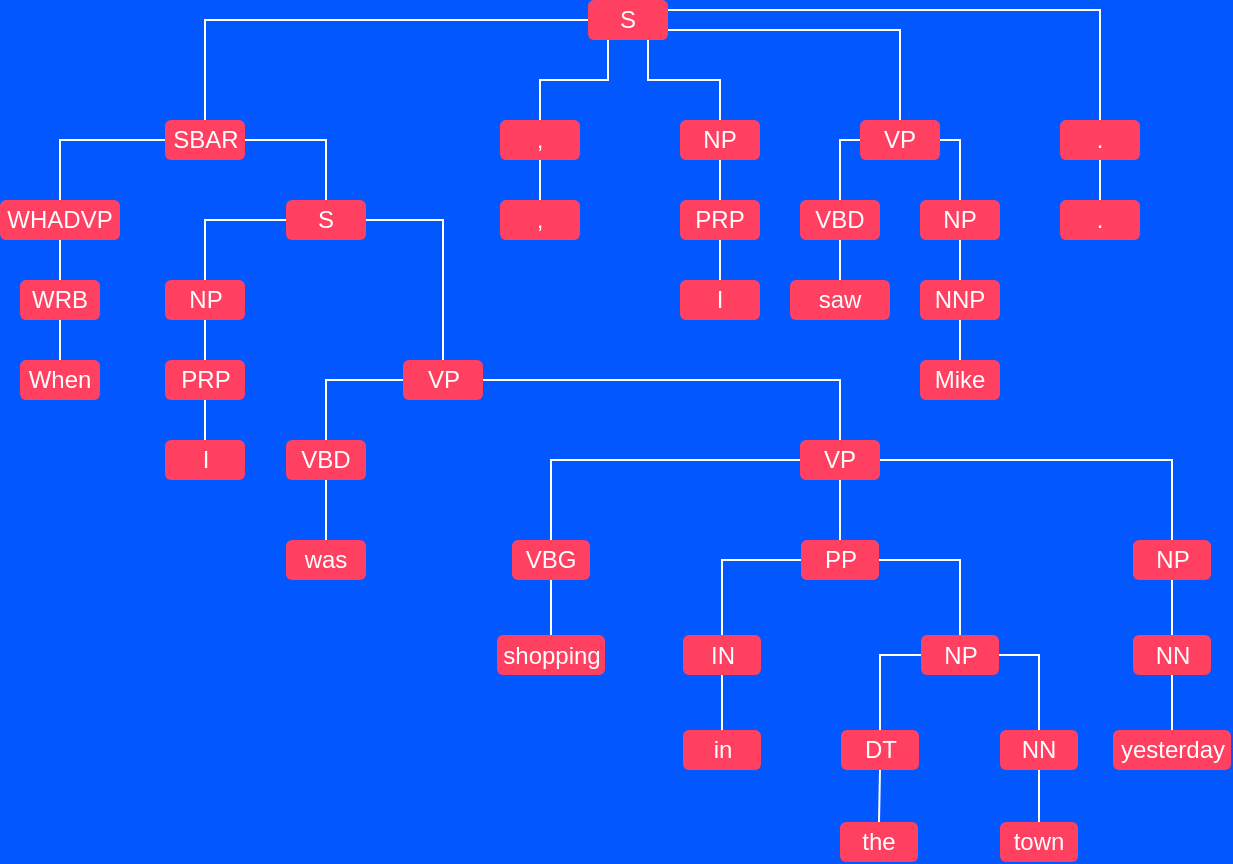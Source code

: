 <mxfile version="12.2.6" type="device" pages="1"><diagram id="y1CanreuWjRoeo5zHI3Q" name="Page-1"><mxGraphModel dx="416" dy="772" grid="0" gridSize="10" guides="1" tooltips="1" connect="1" arrows="1" fold="1" page="1" pageScale="1" pageWidth="827" pageHeight="1169" background="#0357FF" math="0" shadow="0"><root><mxCell id="0"/><mxCell id="1" parent="0"/><mxCell id="8iZlx7jQOE2jGLIJLTD4-42" style="edgeStyle=orthogonalEdgeStyle;rounded=0;orthogonalLoop=1;jettySize=auto;html=1;exitX=0;exitY=0.5;exitDx=0;exitDy=0;entryX=0.5;entryY=0;entryDx=0;entryDy=0;endArrow=none;endFill=0;fillColor=#FFFFFF;strokeColor=#FFFFFF;" parent="1" source="8iZlx7jQOE2jGLIJLTD4-1" target="8iZlx7jQOE2jGLIJLTD4-2" edge="1"><mxGeometry relative="1" as="geometry"/></mxCell><mxCell id="8iZlx7jQOE2jGLIJLTD4-45" style="edgeStyle=orthogonalEdgeStyle;rounded=0;orthogonalLoop=1;jettySize=auto;html=1;exitX=1;exitY=0.75;exitDx=0;exitDy=0;entryX=0.5;entryY=0;entryDx=0;entryDy=0;endArrow=none;endFill=0;strokeColor=#FFFFFF;" parent="1" source="8iZlx7jQOE2jGLIJLTD4-1" target="8iZlx7jQOE2jGLIJLTD4-5" edge="1"><mxGeometry relative="1" as="geometry"><Array as="points"><mxPoint x="580" y="55"/></Array></mxGeometry></mxCell><mxCell id="8iZlx7jQOE2jGLIJLTD4-48" style="edgeStyle=orthogonalEdgeStyle;rounded=0;orthogonalLoop=1;jettySize=auto;html=1;exitX=0.25;exitY=1;exitDx=0;exitDy=0;entryX=0.5;entryY=0;entryDx=0;entryDy=0;endArrow=none;endFill=0;strokeColor=#FFFFFF;" parent="1" source="8iZlx7jQOE2jGLIJLTD4-1" target="8iZlx7jQOE2jGLIJLTD4-3" edge="1"><mxGeometry relative="1" as="geometry"/></mxCell><mxCell id="8iZlx7jQOE2jGLIJLTD4-49" style="edgeStyle=orthogonalEdgeStyle;rounded=0;orthogonalLoop=1;jettySize=auto;html=1;exitX=0.75;exitY=1;exitDx=0;exitDy=0;entryX=0.5;entryY=0;entryDx=0;entryDy=0;endArrow=none;endFill=0;strokeColor=#FFFFFF;" parent="1" source="8iZlx7jQOE2jGLIJLTD4-1" target="8iZlx7jQOE2jGLIJLTD4-4" edge="1"><mxGeometry relative="1" as="geometry"/></mxCell><mxCell id="8iZlx7jQOE2jGLIJLTD4-57" style="edgeStyle=orthogonalEdgeStyle;rounded=0;orthogonalLoop=1;jettySize=auto;html=1;exitX=1;exitY=0.25;exitDx=0;exitDy=0;entryX=0.5;entryY=0;entryDx=0;entryDy=0;endArrow=none;endFill=0;strokeColor=#FFFFFF;" parent="1" source="8iZlx7jQOE2jGLIJLTD4-1" target="8iZlx7jQOE2jGLIJLTD4-6" edge="1"><mxGeometry relative="1" as="geometry"/></mxCell><mxCell id="8iZlx7jQOE2jGLIJLTD4-1" value="&lt;font color=&quot;#ffffff&quot;&gt;S&lt;/font&gt;" style="text;html=1;strokeColor=none;fillColor=#FF4061;align=center;verticalAlign=middle;whiteSpace=wrap;rounded=1;glass=0;" parent="1" vertex="1"><mxGeometry x="424" y="40" width="40" height="20" as="geometry"/></mxCell><mxCell id="8iZlx7jQOE2jGLIJLTD4-52" style="edgeStyle=orthogonalEdgeStyle;rounded=0;orthogonalLoop=1;jettySize=auto;html=1;exitX=0;exitY=0.5;exitDx=0;exitDy=0;entryX=0.5;entryY=0;entryDx=0;entryDy=0;endArrow=none;endFill=0;strokeColor=#FFFFFF;" parent="1" source="8iZlx7jQOE2jGLIJLTD4-2" target="8iZlx7jQOE2jGLIJLTD4-7" edge="1"><mxGeometry relative="1" as="geometry"/></mxCell><mxCell id="UQuqalj1MOi_4Uw2pC4b-9" style="edgeStyle=orthogonalEdgeStyle;rounded=0;orthogonalLoop=1;jettySize=auto;html=1;exitX=1;exitY=0.5;exitDx=0;exitDy=0;entryX=0.5;entryY=0;entryDx=0;entryDy=0;strokeColor=#FFFFFF;endArrow=none;endFill=0;" edge="1" parent="1" source="8iZlx7jQOE2jGLIJLTD4-2" target="8iZlx7jQOE2jGLIJLTD4-10"><mxGeometry relative="1" as="geometry"/></mxCell><mxCell id="8iZlx7jQOE2jGLIJLTD4-2" value="&lt;font color=&quot;#ffffff&quot;&gt;SBAR&lt;/font&gt;" style="text;html=1;strokeColor=none;fillColor=#FF4061;align=center;verticalAlign=middle;whiteSpace=wrap;rounded=1;glass=0;" parent="1" vertex="1"><mxGeometry x="212.5" y="100" width="40" height="20" as="geometry"/></mxCell><mxCell id="8iZlx7jQOE2jGLIJLTD4-53" style="edgeStyle=orthogonalEdgeStyle;rounded=0;orthogonalLoop=1;jettySize=auto;html=1;exitX=0.5;exitY=1;exitDx=0;exitDy=0;entryX=0.5;entryY=0;entryDx=0;entryDy=0;endArrow=none;endFill=0;strokeColor=#FFFFFF;" parent="1" source="8iZlx7jQOE2jGLIJLTD4-3" target="8iZlx7jQOE2jGLIJLTD4-20" edge="1"><mxGeometry relative="1" as="geometry"/></mxCell><mxCell id="8iZlx7jQOE2jGLIJLTD4-3" value="&lt;font color=&quot;#ffffff&quot;&gt;,&lt;/font&gt;" style="text;html=1;strokeColor=none;fillColor=#FF4061;align=center;verticalAlign=middle;whiteSpace=wrap;rounded=1;glass=0;" parent="1" vertex="1"><mxGeometry x="380" y="100" width="40" height="20" as="geometry"/></mxCell><mxCell id="8iZlx7jQOE2jGLIJLTD4-54" style="edgeStyle=orthogonalEdgeStyle;rounded=0;orthogonalLoop=1;jettySize=auto;html=1;exitX=0.5;exitY=1;exitDx=0;exitDy=0;entryX=0.5;entryY=0;entryDx=0;entryDy=0;endArrow=none;endFill=0;strokeColor=#FFFFFF;" parent="1" source="8iZlx7jQOE2jGLIJLTD4-4" target="8iZlx7jQOE2jGLIJLTD4-21" edge="1"><mxGeometry relative="1" as="geometry"/></mxCell><mxCell id="8iZlx7jQOE2jGLIJLTD4-4" value="&lt;font color=&quot;#ffffff&quot;&gt;NP&lt;/font&gt;" style="text;html=1;strokeColor=none;fillColor=#FF4061;align=center;verticalAlign=middle;whiteSpace=wrap;rounded=1;glass=0;" parent="1" vertex="1"><mxGeometry x="470" y="100" width="40" height="20" as="geometry"/></mxCell><mxCell id="UQuqalj1MOi_4Uw2pC4b-14" style="edgeStyle=orthogonalEdgeStyle;rounded=0;orthogonalLoop=1;jettySize=auto;html=1;exitX=1;exitY=0.5;exitDx=0;exitDy=0;entryX=0.5;entryY=0;entryDx=0;entryDy=0;endArrow=none;endFill=0;strokeColor=#FFFFFF;fillColor=#FFFFFF;" edge="1" parent="1" source="8iZlx7jQOE2jGLIJLTD4-5" target="8iZlx7jQOE2jGLIJLTD4-24"><mxGeometry relative="1" as="geometry"/></mxCell><mxCell id="8iZlx7jQOE2jGLIJLTD4-5" value="&lt;font color=&quot;#ffffff&quot;&gt;VP&lt;/font&gt;" style="text;html=1;strokeColor=none;fillColor=#FF4061;align=center;verticalAlign=middle;whiteSpace=wrap;rounded=1;glass=0;" parent="1" vertex="1"><mxGeometry x="560" y="100" width="40" height="20" as="geometry"/></mxCell><mxCell id="8iZlx7jQOE2jGLIJLTD4-59" style="edgeStyle=orthogonalEdgeStyle;rounded=0;orthogonalLoop=1;jettySize=auto;html=1;exitX=0.5;exitY=1;exitDx=0;exitDy=0;entryX=0.5;entryY=0;entryDx=0;entryDy=0;endArrow=none;endFill=0;strokeColor=#FFFFFF;" parent="1" source="8iZlx7jQOE2jGLIJLTD4-6" target="8iZlx7jQOE2jGLIJLTD4-58" edge="1"><mxGeometry relative="1" as="geometry"/></mxCell><mxCell id="8iZlx7jQOE2jGLIJLTD4-6" value="&lt;font color=&quot;#ffffff&quot;&gt;.&lt;/font&gt;" style="text;html=1;strokeColor=none;fillColor=#FF4061;align=center;verticalAlign=middle;whiteSpace=wrap;rounded=1;glass=0;" parent="1" vertex="1"><mxGeometry x="660" y="100" width="40" height="20" as="geometry"/></mxCell><mxCell id="UQuqalj1MOi_4Uw2pC4b-5" style="edgeStyle=orthogonalEdgeStyle;rounded=0;orthogonalLoop=1;jettySize=auto;html=1;exitX=0.5;exitY=1;exitDx=0;exitDy=0;entryX=0.5;entryY=0;entryDx=0;entryDy=0;strokeColor=#FFFFFF;fillColor=#FFFFFF;endArrow=none;endFill=0;" edge="1" parent="1" source="8iZlx7jQOE2jGLIJLTD4-7" target="8iZlx7jQOE2jGLIJLTD4-8"><mxGeometry relative="1" as="geometry"/></mxCell><mxCell id="8iZlx7jQOE2jGLIJLTD4-7" value="&lt;font color=&quot;#ffffff&quot;&gt;WHADVP&lt;/font&gt;" style="text;html=1;strokeColor=none;fillColor=#FF4061;align=center;verticalAlign=middle;whiteSpace=wrap;rounded=1;glass=0;" parent="1" vertex="1"><mxGeometry x="130" y="140" width="60" height="20" as="geometry"/></mxCell><mxCell id="8iZlx7jQOE2jGLIJLTD4-63" style="edgeStyle=orthogonalEdgeStyle;rounded=0;orthogonalLoop=1;jettySize=auto;html=1;exitX=0.5;exitY=1;exitDx=0;exitDy=0;entryX=0.5;entryY=0;entryDx=0;entryDy=0;endArrow=none;endFill=0;strokeColor=#FFFFFF;" parent="1" source="8iZlx7jQOE2jGLIJLTD4-8" target="8iZlx7jQOE2jGLIJLTD4-17" edge="1"><mxGeometry relative="1" as="geometry"/></mxCell><mxCell id="8iZlx7jQOE2jGLIJLTD4-8" value="&lt;font color=&quot;#ffffff&quot;&gt;WRB&lt;/font&gt;" style="text;html=1;strokeColor=none;fillColor=#FF4061;align=center;verticalAlign=middle;whiteSpace=wrap;rounded=1;" parent="1" vertex="1"><mxGeometry x="140" y="180" width="40" height="20" as="geometry"/></mxCell><mxCell id="8iZlx7jQOE2jGLIJLTD4-65" style="edgeStyle=orthogonalEdgeStyle;rounded=0;orthogonalLoop=1;jettySize=auto;html=1;exitX=0.5;exitY=1;exitDx=0;exitDy=0;entryX=0.5;entryY=0;entryDx=0;entryDy=0;endArrow=none;endFill=0;strokeColor=#FFFFFF;" parent="1" source="8iZlx7jQOE2jGLIJLTD4-9" target="8iZlx7jQOE2jGLIJLTD4-12" edge="1"><mxGeometry relative="1" as="geometry"/></mxCell><mxCell id="8iZlx7jQOE2jGLIJLTD4-9" value="&lt;font color=&quot;#ffffff&quot;&gt;NP&lt;/font&gt;" style="text;html=1;strokeColor=none;fillColor=#FF4061;align=center;verticalAlign=middle;whiteSpace=wrap;rounded=1;glass=0;" parent="1" vertex="1"><mxGeometry x="212.5" y="180" width="40" height="20" as="geometry"/></mxCell><mxCell id="UQuqalj1MOi_4Uw2pC4b-57" style="edgeStyle=orthogonalEdgeStyle;rounded=0;orthogonalLoop=1;jettySize=auto;html=1;exitX=0;exitY=0.5;exitDx=0;exitDy=0;entryX=0.5;entryY=0;entryDx=0;entryDy=0;endArrow=none;endFill=0;strokeColor=#FFFFFF;fillColor=#FFFFFF;" edge="1" parent="1" source="8iZlx7jQOE2jGLIJLTD4-10" target="8iZlx7jQOE2jGLIJLTD4-9"><mxGeometry relative="1" as="geometry"/></mxCell><mxCell id="UQuqalj1MOi_4Uw2pC4b-58" style="edgeStyle=orthogonalEdgeStyle;rounded=0;orthogonalLoop=1;jettySize=auto;html=1;exitX=1;exitY=0.5;exitDx=0;exitDy=0;entryX=0.5;entryY=0;entryDx=0;entryDy=0;endArrow=none;endFill=0;strokeColor=#FFFFFF;fillColor=#FFFFFF;" edge="1" parent="1" source="8iZlx7jQOE2jGLIJLTD4-10" target="8iZlx7jQOE2jGLIJLTD4-18"><mxGeometry relative="1" as="geometry"/></mxCell><mxCell id="8iZlx7jQOE2jGLIJLTD4-10" value="&lt;font color=&quot;#ffffff&quot;&gt;S&lt;/font&gt;" style="text;html=1;strokeColor=none;fillColor=#FF4061;align=center;verticalAlign=middle;whiteSpace=wrap;rounded=1;glass=0;" parent="1" vertex="1"><mxGeometry x="273" y="140" width="40" height="20" as="geometry"/></mxCell><mxCell id="8iZlx7jQOE2jGLIJLTD4-68" style="edgeStyle=orthogonalEdgeStyle;rounded=0;orthogonalLoop=1;jettySize=auto;html=1;exitX=0.5;exitY=1;exitDx=0;exitDy=0;entryX=0.5;entryY=0;entryDx=0;entryDy=0;endArrow=none;endFill=0;strokeColor=#FFFFFF;" parent="1" source="8iZlx7jQOE2jGLIJLTD4-12" target="8iZlx7jQOE2jGLIJLTD4-15" edge="1"><mxGeometry relative="1" as="geometry"/></mxCell><mxCell id="8iZlx7jQOE2jGLIJLTD4-12" value="&lt;font color=&quot;#ffffff&quot;&gt;PRP&lt;/font&gt;" style="text;html=1;strokeColor=none;fillColor=#FF4061;align=center;verticalAlign=middle;whiteSpace=wrap;rounded=1;glass=0;" parent="1" vertex="1"><mxGeometry x="212.5" y="220" width="40" height="20" as="geometry"/></mxCell><mxCell id="8iZlx7jQOE2jGLIJLTD4-15" value="&lt;font color=&quot;#ffffff&quot;&gt;I&lt;/font&gt;" style="text;html=1;strokeColor=none;fillColor=#FF4061;align=center;verticalAlign=middle;whiteSpace=wrap;rounded=1;fontColor=#333333;glass=0;" parent="1" vertex="1"><mxGeometry x="212.5" y="260" width="40" height="20" as="geometry"/></mxCell><mxCell id="8iZlx7jQOE2jGLIJLTD4-17" value="&lt;font color=&quot;#ffffff&quot;&gt;When&lt;/font&gt;" style="text;html=1;strokeColor=none;fillColor=#FF4061;align=center;verticalAlign=middle;whiteSpace=wrap;rounded=1;fontColor=#333333;glass=0;" parent="1" vertex="1"><mxGeometry x="140" y="220" width="40" height="20" as="geometry"/></mxCell><mxCell id="UQuqalj1MOi_4Uw2pC4b-16" style="edgeStyle=orthogonalEdgeStyle;rounded=0;orthogonalLoop=1;jettySize=auto;html=1;exitX=1;exitY=0.5;exitDx=0;exitDy=0;entryX=0.5;entryY=0;entryDx=0;entryDy=0;endArrow=none;endFill=0;strokeColor=#FFFFFF;fillColor=#FFFFFF;" edge="1" parent="1" source="8iZlx7jQOE2jGLIJLTD4-18" target="UQuqalj1MOi_4Uw2pC4b-15"><mxGeometry relative="1" as="geometry"><Array as="points"><mxPoint x="550" y="230"/></Array></mxGeometry></mxCell><mxCell id="UQuqalj1MOi_4Uw2pC4b-59" style="edgeStyle=orthogonalEdgeStyle;rounded=0;orthogonalLoop=1;jettySize=auto;html=1;exitX=0;exitY=0.5;exitDx=0;exitDy=0;entryX=0.5;entryY=0;entryDx=0;entryDy=0;endArrow=none;endFill=0;strokeColor=#FFFFFF;fillColor=#FFFFFF;" edge="1" parent="1" source="8iZlx7jQOE2jGLIJLTD4-18" target="8iZlx7jQOE2jGLIJLTD4-19"><mxGeometry relative="1" as="geometry"/></mxCell><mxCell id="8iZlx7jQOE2jGLIJLTD4-18" value="&lt;font color=&quot;#ffffff&quot;&gt;VP&lt;/font&gt;" style="text;html=1;strokeColor=none;fillColor=#FF4061;align=center;verticalAlign=middle;whiteSpace=wrap;rounded=1;glass=0;" parent="1" vertex="1"><mxGeometry x="331.5" y="220" width="40" height="20" as="geometry"/></mxCell><mxCell id="UQuqalj1MOi_4Uw2pC4b-12" style="edgeStyle=orthogonalEdgeStyle;rounded=0;orthogonalLoop=1;jettySize=auto;html=1;exitX=0.5;exitY=1;exitDx=0;exitDy=0;entryX=0.5;entryY=0;entryDx=0;entryDy=0;endArrow=none;endFill=0;strokeColor=#FFFFFF;fillColor=#FFFFFF;" edge="1" parent="1" source="8iZlx7jQOE2jGLIJLTD4-19" target="UQuqalj1MOi_4Uw2pC4b-11"><mxGeometry relative="1" as="geometry"/></mxCell><mxCell id="8iZlx7jQOE2jGLIJLTD4-19" value="&lt;font color=&quot;#ffffff&quot;&gt;VBD&lt;/font&gt;" style="text;html=1;strokeColor=none;fillColor=#FF4061;align=center;verticalAlign=middle;whiteSpace=wrap;rounded=1;fontColor=#333333;glass=0;" parent="1" vertex="1"><mxGeometry x="273" y="260" width="40" height="20" as="geometry"/></mxCell><mxCell id="8iZlx7jQOE2jGLIJLTD4-20" value="&lt;font color=&quot;#ffffff&quot;&gt;,&lt;/font&gt;" style="text;html=1;align=center;verticalAlign=middle;whiteSpace=wrap;rounded=1;fillColor=#FF4061;strokeColor=none;fontColor=#333333;glass=0;" parent="1" vertex="1"><mxGeometry x="380" y="140" width="40" height="20" as="geometry"/></mxCell><mxCell id="8iZlx7jQOE2jGLIJLTD4-72" style="edgeStyle=orthogonalEdgeStyle;rounded=0;orthogonalLoop=1;jettySize=auto;html=1;exitX=0.5;exitY=1;exitDx=0;exitDy=0;entryX=0.5;entryY=0;entryDx=0;entryDy=0;endArrow=none;endFill=0;strokeColor=#FFFFFF;" parent="1" source="8iZlx7jQOE2jGLIJLTD4-21" target="8iZlx7jQOE2jGLIJLTD4-22" edge="1"><mxGeometry relative="1" as="geometry"/></mxCell><mxCell id="8iZlx7jQOE2jGLIJLTD4-21" value="&lt;font color=&quot;#ffffff&quot;&gt;PRP&lt;/font&gt;" style="text;html=1;strokeColor=none;fillColor=#FF4061;align=center;verticalAlign=middle;whiteSpace=wrap;rounded=1;glass=0;" parent="1" vertex="1"><mxGeometry x="470" y="140" width="40" height="20" as="geometry"/></mxCell><mxCell id="8iZlx7jQOE2jGLIJLTD4-22" value="&lt;font color=&quot;#ffffff&quot;&gt;I&lt;/font&gt;" style="text;html=1;strokeColor=none;fillColor=#FF4061;align=center;verticalAlign=middle;whiteSpace=wrap;rounded=1;fontColor=#333333;glass=0;" parent="1" vertex="1"><mxGeometry x="470" y="180" width="40" height="20" as="geometry"/></mxCell><mxCell id="8iZlx7jQOE2jGLIJLTD4-73" style="edgeStyle=orthogonalEdgeStyle;rounded=0;orthogonalLoop=1;jettySize=auto;html=1;exitX=0.5;exitY=1;exitDx=0;exitDy=0;entryX=0.5;entryY=0;entryDx=0;entryDy=0;endArrow=none;endFill=0;strokeColor=#FFFFFF;" parent="1" source="8iZlx7jQOE2jGLIJLTD4-23" target="8iZlx7jQOE2jGLIJLTD4-25" edge="1"><mxGeometry relative="1" as="geometry"/></mxCell><mxCell id="UQuqalj1MOi_4Uw2pC4b-13" style="edgeStyle=orthogonalEdgeStyle;rounded=0;orthogonalLoop=1;jettySize=auto;html=1;exitX=0.5;exitY=0;exitDx=0;exitDy=0;entryX=0;entryY=0.5;entryDx=0;entryDy=0;endArrow=none;endFill=0;strokeColor=#FFFFFF;fillColor=#FFFFFF;" edge="1" parent="1" source="8iZlx7jQOE2jGLIJLTD4-23" target="8iZlx7jQOE2jGLIJLTD4-5"><mxGeometry relative="1" as="geometry"><Array as="points"><mxPoint x="550" y="110"/></Array></mxGeometry></mxCell><mxCell id="8iZlx7jQOE2jGLIJLTD4-23" value="&lt;font color=&quot;#ffffff&quot;&gt;VBD&lt;/font&gt;" style="text;html=1;strokeColor=none;fillColor=#FF4061;align=center;verticalAlign=middle;whiteSpace=wrap;rounded=1;glass=0;" parent="1" vertex="1"><mxGeometry x="530" y="140" width="40" height="20" as="geometry"/></mxCell><mxCell id="8iZlx7jQOE2jGLIJLTD4-74" style="edgeStyle=orthogonalEdgeStyle;rounded=0;orthogonalLoop=1;jettySize=auto;html=1;exitX=0.5;exitY=1;exitDx=0;exitDy=0;entryX=0.5;entryY=0;entryDx=0;entryDy=0;endArrow=none;endFill=0;strokeColor=#FFFFFF;" parent="1" source="8iZlx7jQOE2jGLIJLTD4-24" target="8iZlx7jQOE2jGLIJLTD4-26" edge="1"><mxGeometry relative="1" as="geometry"/></mxCell><mxCell id="8iZlx7jQOE2jGLIJLTD4-24" value="&lt;font color=&quot;#ffffff&quot;&gt;NP&lt;/font&gt;" style="text;html=1;strokeColor=none;fillColor=#FF4061;align=center;verticalAlign=middle;whiteSpace=wrap;rounded=1;glass=0;" parent="1" vertex="1"><mxGeometry x="590" y="140" width="40" height="20" as="geometry"/></mxCell><mxCell id="8iZlx7jQOE2jGLIJLTD4-25" value="&lt;font color=&quot;#ffffff&quot;&gt;saw&lt;/font&gt;" style="text;html=1;strokeColor=none;fillColor=#FF4061;align=center;verticalAlign=middle;whiteSpace=wrap;rounded=1;fontColor=#333333;glass=0;" parent="1" vertex="1"><mxGeometry x="525" y="180" width="50" height="20" as="geometry"/></mxCell><mxCell id="8iZlx7jQOE2jGLIJLTD4-26" value="&lt;font color=&quot;#ffffff&quot;&gt;NNP&lt;/font&gt;" style="text;html=1;strokeColor=none;fillColor=#FF4061;align=center;verticalAlign=middle;whiteSpace=wrap;rounded=1;glass=0;" parent="1" vertex="1"><mxGeometry x="590" y="180" width="40" height="20" as="geometry"/></mxCell><mxCell id="8iZlx7jQOE2jGLIJLTD4-91" style="edgeStyle=orthogonalEdgeStyle;rounded=0;orthogonalLoop=1;jettySize=auto;html=1;exitX=0.5;exitY=0;exitDx=0;exitDy=0;entryX=0.5;entryY=1;entryDx=0;entryDy=0;endArrow=none;endFill=0;strokeColor=#FFFFFF;" parent="1" source="8iZlx7jQOE2jGLIJLTD4-27" target="8iZlx7jQOE2jGLIJLTD4-26" edge="1"><mxGeometry relative="1" as="geometry"/></mxCell><mxCell id="8iZlx7jQOE2jGLIJLTD4-27" value="&lt;font color=&quot;#ffffff&quot;&gt;Mike&lt;/font&gt;" style="text;html=1;strokeColor=none;fillColor=#FF4061;align=center;verticalAlign=middle;whiteSpace=wrap;rounded=1;glass=0;" parent="1" vertex="1"><mxGeometry x="590" y="220" width="40" height="20" as="geometry"/></mxCell><mxCell id="8iZlx7jQOE2jGLIJLTD4-58" value="&lt;font color=&quot;#ffffff&quot;&gt;.&lt;/font&gt;" style="text;html=1;strokeColor=none;fillColor=#FF4061;align=center;verticalAlign=middle;whiteSpace=wrap;rounded=1;fontColor=#333333;glass=0;" parent="1" vertex="1"><mxGeometry x="660" y="140" width="40" height="20" as="geometry"/></mxCell><mxCell id="UQuqalj1MOi_4Uw2pC4b-11" value="&lt;font color=&quot;#ffffff&quot;&gt;was&lt;/font&gt;" style="text;html=1;strokeColor=none;fillColor=#FF4061;align=center;verticalAlign=middle;whiteSpace=wrap;rounded=1;fontColor=#333333;glass=0;" vertex="1" parent="1"><mxGeometry x="273" y="310" width="40" height="20" as="geometry"/></mxCell><mxCell id="UQuqalj1MOi_4Uw2pC4b-35" style="edgeStyle=orthogonalEdgeStyle;rounded=0;orthogonalLoop=1;jettySize=auto;html=1;exitX=1;exitY=0.5;exitDx=0;exitDy=0;entryX=0.5;entryY=0;entryDx=0;entryDy=0;endArrow=none;endFill=0;strokeColor=#FFFFFF;fillColor=#FFFFFF;" edge="1" parent="1" source="UQuqalj1MOi_4Uw2pC4b-15" target="UQuqalj1MOi_4Uw2pC4b-29"><mxGeometry relative="1" as="geometry"/></mxCell><mxCell id="UQuqalj1MOi_4Uw2pC4b-48" style="edgeStyle=orthogonalEdgeStyle;rounded=0;orthogonalLoop=1;jettySize=auto;html=1;exitX=0.5;exitY=1;exitDx=0;exitDy=0;entryX=0.5;entryY=0;entryDx=0;entryDy=0;endArrow=none;endFill=0;strokeColor=#FFFFFF;fillColor=#FFFFFF;" edge="1" parent="1" source="UQuqalj1MOi_4Uw2pC4b-15" target="UQuqalj1MOi_4Uw2pC4b-38"><mxGeometry relative="1" as="geometry"/></mxCell><mxCell id="UQuqalj1MOi_4Uw2pC4b-15" value="&lt;font color=&quot;#ffffff&quot;&gt;VP&lt;/font&gt;" style="text;html=1;strokeColor=none;fillColor=#FF4061;align=center;verticalAlign=middle;whiteSpace=wrap;rounded=1;fontColor=#333333;glass=0;" vertex="1" parent="1"><mxGeometry x="530" y="260" width="40" height="20" as="geometry"/></mxCell><mxCell id="UQuqalj1MOi_4Uw2pC4b-31" style="edgeStyle=orthogonalEdgeStyle;rounded=0;orthogonalLoop=1;jettySize=auto;html=1;exitX=0.5;exitY=0;exitDx=0;exitDy=0;entryX=0.5;entryY=1;entryDx=0;entryDy=0;endArrow=none;endFill=0;strokeColor=#FFFFFF;fillColor=#FFFFFF;" edge="1" parent="1" source="UQuqalj1MOi_4Uw2pC4b-17" target="UQuqalj1MOi_4Uw2pC4b-22"><mxGeometry relative="1" as="geometry"/></mxCell><mxCell id="UQuqalj1MOi_4Uw2pC4b-17" value="&lt;font color=&quot;#ffffff&quot;&gt;shopping&lt;/font&gt;" style="text;html=1;strokeColor=none;fillColor=#FF4061;align=center;verticalAlign=middle;whiteSpace=wrap;rounded=1;fontColor=#333333;glass=0;" vertex="1" parent="1"><mxGeometry x="378.5" y="357.5" width="54" height="20" as="geometry"/></mxCell><mxCell id="UQuqalj1MOi_4Uw2pC4b-32" style="edgeStyle=orthogonalEdgeStyle;rounded=0;orthogonalLoop=1;jettySize=auto;html=1;exitX=0.5;exitY=0;exitDx=0;exitDy=0;entryX=0;entryY=0.5;entryDx=0;entryDy=0;endArrow=none;endFill=0;strokeColor=#FFFFFF;fillColor=#FFFFFF;" edge="1" parent="1" source="UQuqalj1MOi_4Uw2pC4b-22" target="UQuqalj1MOi_4Uw2pC4b-15"><mxGeometry relative="1" as="geometry"><Array as="points"><mxPoint x="406" y="270"/></Array></mxGeometry></mxCell><mxCell id="UQuqalj1MOi_4Uw2pC4b-22" value="&lt;font color=&quot;#ffffff&quot;&gt;VBG&lt;/font&gt;" style="text;html=1;strokeColor=none;fillColor=#FF4061;align=center;verticalAlign=middle;whiteSpace=wrap;rounded=1;fontColor=#333333;glass=0;" vertex="1" parent="1"><mxGeometry x="386" y="310" width="39" height="20" as="geometry"/></mxCell><mxCell id="UQuqalj1MOi_4Uw2pC4b-29" value="&lt;font color=&quot;#ffffff&quot;&gt;NP&lt;/font&gt;" style="text;html=1;strokeColor=none;fillColor=#FF4061;align=center;verticalAlign=middle;whiteSpace=wrap;rounded=1;fontColor=#333333;glass=0;" vertex="1" parent="1"><mxGeometry x="696.5" y="310" width="39" height="20" as="geometry"/></mxCell><mxCell id="UQuqalj1MOi_4Uw2pC4b-37" style="edgeStyle=orthogonalEdgeStyle;rounded=0;orthogonalLoop=1;jettySize=auto;html=1;exitX=0.5;exitY=1;exitDx=0;exitDy=0;entryX=0.5;entryY=0;entryDx=0;entryDy=0;endArrow=none;endFill=0;strokeColor=#FFFFFF;fillColor=#FFFFFF;" edge="1" parent="1" source="UQuqalj1MOi_4Uw2pC4b-33" target="UQuqalj1MOi_4Uw2pC4b-36"><mxGeometry relative="1" as="geometry"/></mxCell><mxCell id="UQuqalj1MOi_4Uw2pC4b-42" style="edgeStyle=orthogonalEdgeStyle;rounded=0;orthogonalLoop=1;jettySize=auto;html=1;exitX=0.5;exitY=0;exitDx=0;exitDy=0;entryX=0.5;entryY=1;entryDx=0;entryDy=0;endArrow=none;endFill=0;strokeColor=#FFFFFF;fillColor=#FFFFFF;" edge="1" parent="1" source="UQuqalj1MOi_4Uw2pC4b-33" target="UQuqalj1MOi_4Uw2pC4b-29"><mxGeometry relative="1" as="geometry"/></mxCell><mxCell id="UQuqalj1MOi_4Uw2pC4b-33" value="&lt;font color=&quot;#ffffff&quot;&gt;NN&lt;/font&gt;" style="text;html=1;strokeColor=none;fillColor=#FF4061;align=center;verticalAlign=middle;whiteSpace=wrap;rounded=1;fontColor=#333333;glass=0;" vertex="1" parent="1"><mxGeometry x="696.5" y="357.5" width="39" height="20" as="geometry"/></mxCell><mxCell id="UQuqalj1MOi_4Uw2pC4b-36" value="&lt;font color=&quot;#ffffff&quot;&gt;yesterday&lt;/font&gt;" style="text;html=1;strokeColor=none;fillColor=#FF4061;align=center;verticalAlign=middle;whiteSpace=wrap;rounded=1;fontColor=#333333;glass=0;" vertex="1" parent="1"><mxGeometry x="686.5" y="405" width="59" height="20" as="geometry"/></mxCell><mxCell id="UQuqalj1MOi_4Uw2pC4b-49" style="edgeStyle=orthogonalEdgeStyle;rounded=0;orthogonalLoop=1;jettySize=auto;html=1;exitX=1;exitY=0.5;exitDx=0;exitDy=0;entryX=0.5;entryY=0;entryDx=0;entryDy=0;endArrow=none;endFill=0;strokeColor=#FFFFFF;fillColor=#FFFFFF;" edge="1" parent="1" source="UQuqalj1MOi_4Uw2pC4b-38" target="UQuqalj1MOi_4Uw2pC4b-40"><mxGeometry relative="1" as="geometry"/></mxCell><mxCell id="UQuqalj1MOi_4Uw2pC4b-55" style="edgeStyle=orthogonalEdgeStyle;rounded=0;orthogonalLoop=1;jettySize=auto;html=1;exitX=0;exitY=0.5;exitDx=0;exitDy=0;entryX=0.5;entryY=0;entryDx=0;entryDy=0;endArrow=none;endFill=0;strokeColor=#FFFFFF;fillColor=#FFFFFF;" edge="1" parent="1" source="UQuqalj1MOi_4Uw2pC4b-38" target="UQuqalj1MOi_4Uw2pC4b-39"><mxGeometry relative="1" as="geometry"/></mxCell><mxCell id="UQuqalj1MOi_4Uw2pC4b-38" value="&lt;font color=&quot;#ffffff&quot;&gt;PP&lt;/font&gt;" style="text;html=1;strokeColor=none;fillColor=#FF4061;align=center;verticalAlign=middle;whiteSpace=wrap;rounded=1;fontColor=#333333;glass=0;" vertex="1" parent="1"><mxGeometry x="530.5" y="310" width="39" height="20" as="geometry"/></mxCell><mxCell id="UQuqalj1MOi_4Uw2pC4b-56" style="edgeStyle=orthogonalEdgeStyle;rounded=0;orthogonalLoop=1;jettySize=auto;html=1;exitX=0.5;exitY=1;exitDx=0;exitDy=0;entryX=0.5;entryY=0;entryDx=0;entryDy=0;endArrow=none;endFill=0;strokeColor=#FFFFFF;fillColor=#FFFFFF;" edge="1" parent="1" source="UQuqalj1MOi_4Uw2pC4b-39" target="UQuqalj1MOi_4Uw2pC4b-41"><mxGeometry relative="1" as="geometry"/></mxCell><mxCell id="UQuqalj1MOi_4Uw2pC4b-39" value="&lt;font color=&quot;#ffffff&quot;&gt;IN&lt;/font&gt;" style="text;html=1;strokeColor=none;fillColor=#FF4061;align=center;verticalAlign=middle;whiteSpace=wrap;rounded=1;fontColor=#333333;glass=0;" vertex="1" parent="1"><mxGeometry x="471.5" y="357.5" width="39" height="20" as="geometry"/></mxCell><mxCell id="UQuqalj1MOi_4Uw2pC4b-50" style="edgeStyle=orthogonalEdgeStyle;rounded=0;orthogonalLoop=1;jettySize=auto;html=1;exitX=0;exitY=0.5;exitDx=0;exitDy=0;entryX=0.5;entryY=0;entryDx=0;entryDy=0;endArrow=none;endFill=0;strokeColor=#FFFFFF;fillColor=#FFFFFF;" edge="1" parent="1" source="UQuqalj1MOi_4Uw2pC4b-40" target="UQuqalj1MOi_4Uw2pC4b-45"><mxGeometry relative="1" as="geometry"/></mxCell><mxCell id="UQuqalj1MOi_4Uw2pC4b-51" style="edgeStyle=orthogonalEdgeStyle;rounded=0;orthogonalLoop=1;jettySize=auto;html=1;exitX=1;exitY=0.5;exitDx=0;exitDy=0;entryX=0.5;entryY=0;entryDx=0;entryDy=0;endArrow=none;endFill=0;strokeColor=#FFFFFF;fillColor=#FFFFFF;" edge="1" parent="1" source="UQuqalj1MOi_4Uw2pC4b-40" target="UQuqalj1MOi_4Uw2pC4b-44"><mxGeometry relative="1" as="geometry"/></mxCell><mxCell id="UQuqalj1MOi_4Uw2pC4b-40" value="&lt;font color=&quot;#ffffff&quot;&gt;NP&lt;/font&gt;" style="text;html=1;strokeColor=none;fillColor=#FF4061;align=center;verticalAlign=middle;whiteSpace=wrap;rounded=1;fontColor=#333333;glass=0;" vertex="1" parent="1"><mxGeometry x="590.5" y="357.5" width="39" height="20" as="geometry"/></mxCell><mxCell id="UQuqalj1MOi_4Uw2pC4b-41" value="&lt;font color=&quot;#ffffff&quot;&gt;in&lt;/font&gt;" style="text;html=1;strokeColor=none;fillColor=#FF4061;align=center;verticalAlign=middle;whiteSpace=wrap;rounded=1;fontColor=#333333;glass=0;" vertex="1" parent="1"><mxGeometry x="471.5" y="405" width="39" height="20" as="geometry"/></mxCell><mxCell id="UQuqalj1MOi_4Uw2pC4b-54" style="edgeStyle=orthogonalEdgeStyle;rounded=0;orthogonalLoop=1;jettySize=auto;html=1;exitX=0.5;exitY=1;exitDx=0;exitDy=0;entryX=0.5;entryY=0;entryDx=0;entryDy=0;endArrow=none;endFill=0;strokeColor=#FFFFFF;fillColor=#FFFFFF;" edge="1" parent="1" source="UQuqalj1MOi_4Uw2pC4b-44" target="UQuqalj1MOi_4Uw2pC4b-47"><mxGeometry relative="1" as="geometry"/></mxCell><mxCell id="UQuqalj1MOi_4Uw2pC4b-44" value="&lt;font color=&quot;#ffffff&quot;&gt;NN&lt;/font&gt;" style="text;html=1;strokeColor=none;fillColor=#FF4061;align=center;verticalAlign=middle;whiteSpace=wrap;rounded=1;fontColor=#333333;glass=0;" vertex="1" parent="1"><mxGeometry x="630" y="405" width="39" height="20" as="geometry"/></mxCell><mxCell id="UQuqalj1MOi_4Uw2pC4b-52" style="edgeStyle=orthogonalEdgeStyle;rounded=0;orthogonalLoop=1;jettySize=auto;html=1;exitX=0.5;exitY=1;exitDx=0;exitDy=0;entryX=0.5;entryY=0;entryDx=0;entryDy=0;endArrow=none;endFill=0;strokeColor=#FFFFFF;fillColor=#FFFFFF;" edge="1" parent="1" source="UQuqalj1MOi_4Uw2pC4b-45" target="UQuqalj1MOi_4Uw2pC4b-46"><mxGeometry relative="1" as="geometry"/></mxCell><mxCell id="UQuqalj1MOi_4Uw2pC4b-45" value="&lt;font color=&quot;#ffffff&quot;&gt;DT&lt;/font&gt;" style="text;html=1;strokeColor=none;fillColor=#FF4061;align=center;verticalAlign=middle;whiteSpace=wrap;rounded=1;fontColor=#333333;glass=0;" vertex="1" parent="1"><mxGeometry x="550.5" y="405" width="39" height="20" as="geometry"/></mxCell><mxCell id="UQuqalj1MOi_4Uw2pC4b-46" value="&lt;font color=&quot;#ffffff&quot;&gt;the&lt;/font&gt;" style="text;html=1;strokeColor=none;fillColor=#FF4061;align=center;verticalAlign=middle;whiteSpace=wrap;rounded=1;fontColor=#333333;glass=0;" vertex="1" parent="1"><mxGeometry x="550" y="451" width="39" height="20" as="geometry"/></mxCell><mxCell id="UQuqalj1MOi_4Uw2pC4b-47" value="&lt;font color=&quot;#ffffff&quot;&gt;town&lt;/font&gt;" style="text;html=1;strokeColor=none;fillColor=#FF4061;align=center;verticalAlign=middle;whiteSpace=wrap;rounded=1;fontColor=#333333;glass=0;" vertex="1" parent="1"><mxGeometry x="630" y="451" width="39" height="20" as="geometry"/></mxCell></root></mxGraphModel></diagram></mxfile>